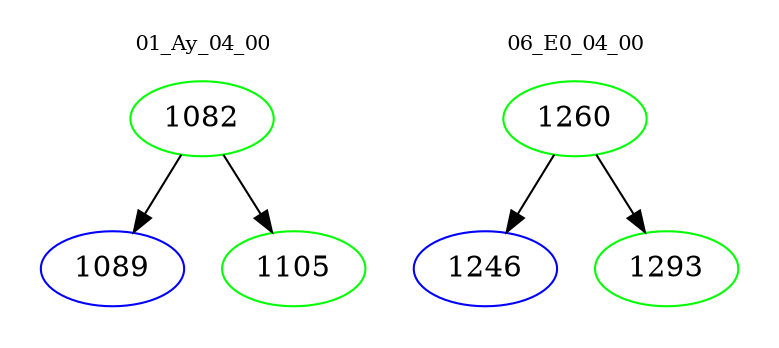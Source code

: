 digraph{
subgraph cluster_0 {
color = white
label = "01_Ay_04_00";
fontsize=10;
T0_1082 [label="1082", color="green"]
T0_1082 -> T0_1089 [color="black"]
T0_1089 [label="1089", color="blue"]
T0_1082 -> T0_1105 [color="black"]
T0_1105 [label="1105", color="green"]
}
subgraph cluster_1 {
color = white
label = "06_E0_04_00";
fontsize=10;
T1_1260 [label="1260", color="green"]
T1_1260 -> T1_1246 [color="black"]
T1_1246 [label="1246", color="blue"]
T1_1260 -> T1_1293 [color="black"]
T1_1293 [label="1293", color="green"]
}
}

